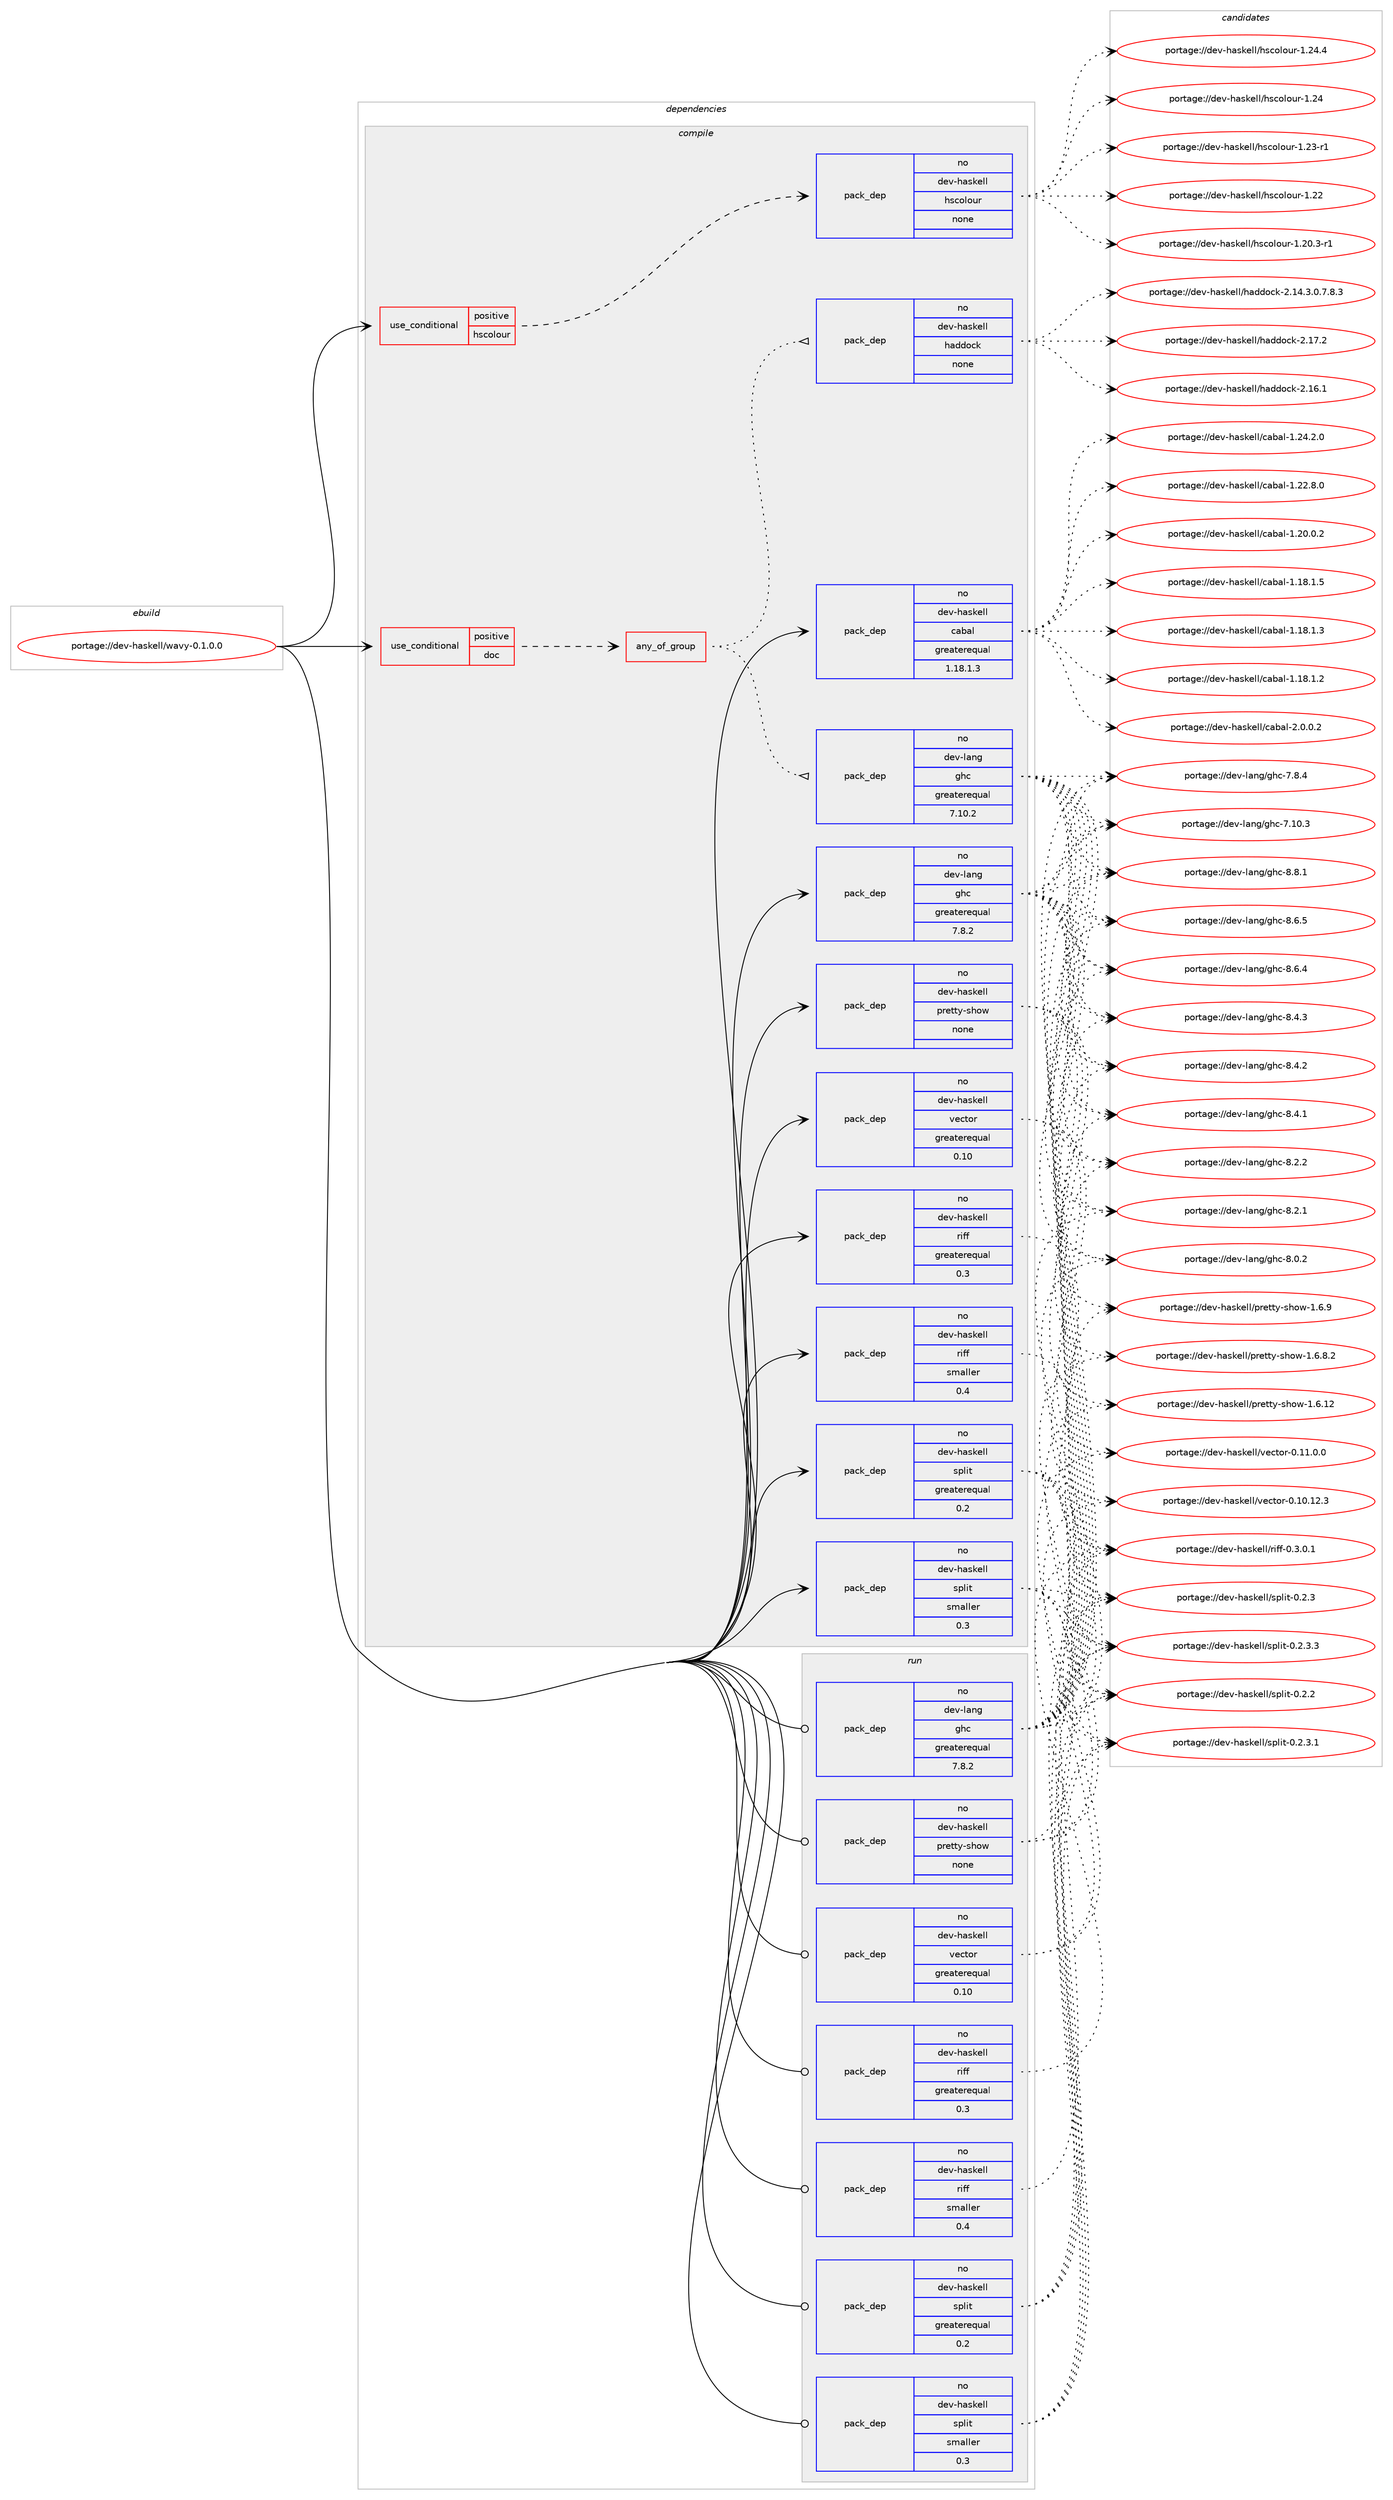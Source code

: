 digraph prolog {

# *************
# Graph options
# *************

newrank=true;
concentrate=true;
compound=true;
graph [rankdir=LR,fontname=Helvetica,fontsize=10,ranksep=1.5];#, ranksep=2.5, nodesep=0.2];
edge  [arrowhead=vee];
node  [fontname=Helvetica,fontsize=10];

# **********
# The ebuild
# **********

subgraph cluster_leftcol {
color=gray;
label=<<i>ebuild</i>>;
id [label="portage://dev-haskell/wavy-0.1.0.0", color=red, width=4, href="../dev-haskell/wavy-0.1.0.0.svg"];
}

# ****************
# The dependencies
# ****************

subgraph cluster_midcol {
color=gray;
label=<<i>dependencies</i>>;
subgraph cluster_compile {
fillcolor="#eeeeee";
style=filled;
label=<<i>compile</i>>;
subgraph cond131019 {
dependency538732 [label=<<TABLE BORDER="0" CELLBORDER="1" CELLSPACING="0" CELLPADDING="4"><TR><TD ROWSPAN="3" CELLPADDING="10">use_conditional</TD></TR><TR><TD>positive</TD></TR><TR><TD>doc</TD></TR></TABLE>>, shape=none, color=red];
subgraph any5486 {
dependency538733 [label=<<TABLE BORDER="0" CELLBORDER="1" CELLSPACING="0" CELLPADDING="4"><TR><TD CELLPADDING="10">any_of_group</TD></TR></TABLE>>, shape=none, color=red];subgraph pack401990 {
dependency538734 [label=<<TABLE BORDER="0" CELLBORDER="1" CELLSPACING="0" CELLPADDING="4" WIDTH="220"><TR><TD ROWSPAN="6" CELLPADDING="30">pack_dep</TD></TR><TR><TD WIDTH="110">no</TD></TR><TR><TD>dev-haskell</TD></TR><TR><TD>haddock</TD></TR><TR><TD>none</TD></TR><TR><TD></TD></TR></TABLE>>, shape=none, color=blue];
}
dependency538733:e -> dependency538734:w [weight=20,style="dotted",arrowhead="oinv"];
subgraph pack401991 {
dependency538735 [label=<<TABLE BORDER="0" CELLBORDER="1" CELLSPACING="0" CELLPADDING="4" WIDTH="220"><TR><TD ROWSPAN="6" CELLPADDING="30">pack_dep</TD></TR><TR><TD WIDTH="110">no</TD></TR><TR><TD>dev-lang</TD></TR><TR><TD>ghc</TD></TR><TR><TD>greaterequal</TD></TR><TR><TD>7.10.2</TD></TR></TABLE>>, shape=none, color=blue];
}
dependency538733:e -> dependency538735:w [weight=20,style="dotted",arrowhead="oinv"];
}
dependency538732:e -> dependency538733:w [weight=20,style="dashed",arrowhead="vee"];
}
id:e -> dependency538732:w [weight=20,style="solid",arrowhead="vee"];
subgraph cond131020 {
dependency538736 [label=<<TABLE BORDER="0" CELLBORDER="1" CELLSPACING="0" CELLPADDING="4"><TR><TD ROWSPAN="3" CELLPADDING="10">use_conditional</TD></TR><TR><TD>positive</TD></TR><TR><TD>hscolour</TD></TR></TABLE>>, shape=none, color=red];
subgraph pack401992 {
dependency538737 [label=<<TABLE BORDER="0" CELLBORDER="1" CELLSPACING="0" CELLPADDING="4" WIDTH="220"><TR><TD ROWSPAN="6" CELLPADDING="30">pack_dep</TD></TR><TR><TD WIDTH="110">no</TD></TR><TR><TD>dev-haskell</TD></TR><TR><TD>hscolour</TD></TR><TR><TD>none</TD></TR><TR><TD></TD></TR></TABLE>>, shape=none, color=blue];
}
dependency538736:e -> dependency538737:w [weight=20,style="dashed",arrowhead="vee"];
}
id:e -> dependency538736:w [weight=20,style="solid",arrowhead="vee"];
subgraph pack401993 {
dependency538738 [label=<<TABLE BORDER="0" CELLBORDER="1" CELLSPACING="0" CELLPADDING="4" WIDTH="220"><TR><TD ROWSPAN="6" CELLPADDING="30">pack_dep</TD></TR><TR><TD WIDTH="110">no</TD></TR><TR><TD>dev-haskell</TD></TR><TR><TD>cabal</TD></TR><TR><TD>greaterequal</TD></TR><TR><TD>1.18.1.3</TD></TR></TABLE>>, shape=none, color=blue];
}
id:e -> dependency538738:w [weight=20,style="solid",arrowhead="vee"];
subgraph pack401994 {
dependency538739 [label=<<TABLE BORDER="0" CELLBORDER="1" CELLSPACING="0" CELLPADDING="4" WIDTH="220"><TR><TD ROWSPAN="6" CELLPADDING="30">pack_dep</TD></TR><TR><TD WIDTH="110">no</TD></TR><TR><TD>dev-haskell</TD></TR><TR><TD>pretty-show</TD></TR><TR><TD>none</TD></TR><TR><TD></TD></TR></TABLE>>, shape=none, color=blue];
}
id:e -> dependency538739:w [weight=20,style="solid",arrowhead="vee"];
subgraph pack401995 {
dependency538740 [label=<<TABLE BORDER="0" CELLBORDER="1" CELLSPACING="0" CELLPADDING="4" WIDTH="220"><TR><TD ROWSPAN="6" CELLPADDING="30">pack_dep</TD></TR><TR><TD WIDTH="110">no</TD></TR><TR><TD>dev-haskell</TD></TR><TR><TD>riff</TD></TR><TR><TD>greaterequal</TD></TR><TR><TD>0.3</TD></TR></TABLE>>, shape=none, color=blue];
}
id:e -> dependency538740:w [weight=20,style="solid",arrowhead="vee"];
subgraph pack401996 {
dependency538741 [label=<<TABLE BORDER="0" CELLBORDER="1" CELLSPACING="0" CELLPADDING="4" WIDTH="220"><TR><TD ROWSPAN="6" CELLPADDING="30">pack_dep</TD></TR><TR><TD WIDTH="110">no</TD></TR><TR><TD>dev-haskell</TD></TR><TR><TD>riff</TD></TR><TR><TD>smaller</TD></TR><TR><TD>0.4</TD></TR></TABLE>>, shape=none, color=blue];
}
id:e -> dependency538741:w [weight=20,style="solid",arrowhead="vee"];
subgraph pack401997 {
dependency538742 [label=<<TABLE BORDER="0" CELLBORDER="1" CELLSPACING="0" CELLPADDING="4" WIDTH="220"><TR><TD ROWSPAN="6" CELLPADDING="30">pack_dep</TD></TR><TR><TD WIDTH="110">no</TD></TR><TR><TD>dev-haskell</TD></TR><TR><TD>split</TD></TR><TR><TD>greaterequal</TD></TR><TR><TD>0.2</TD></TR></TABLE>>, shape=none, color=blue];
}
id:e -> dependency538742:w [weight=20,style="solid",arrowhead="vee"];
subgraph pack401998 {
dependency538743 [label=<<TABLE BORDER="0" CELLBORDER="1" CELLSPACING="0" CELLPADDING="4" WIDTH="220"><TR><TD ROWSPAN="6" CELLPADDING="30">pack_dep</TD></TR><TR><TD WIDTH="110">no</TD></TR><TR><TD>dev-haskell</TD></TR><TR><TD>split</TD></TR><TR><TD>smaller</TD></TR><TR><TD>0.3</TD></TR></TABLE>>, shape=none, color=blue];
}
id:e -> dependency538743:w [weight=20,style="solid",arrowhead="vee"];
subgraph pack401999 {
dependency538744 [label=<<TABLE BORDER="0" CELLBORDER="1" CELLSPACING="0" CELLPADDING="4" WIDTH="220"><TR><TD ROWSPAN="6" CELLPADDING="30">pack_dep</TD></TR><TR><TD WIDTH="110">no</TD></TR><TR><TD>dev-haskell</TD></TR><TR><TD>vector</TD></TR><TR><TD>greaterequal</TD></TR><TR><TD>0.10</TD></TR></TABLE>>, shape=none, color=blue];
}
id:e -> dependency538744:w [weight=20,style="solid",arrowhead="vee"];
subgraph pack402000 {
dependency538745 [label=<<TABLE BORDER="0" CELLBORDER="1" CELLSPACING="0" CELLPADDING="4" WIDTH="220"><TR><TD ROWSPAN="6" CELLPADDING="30">pack_dep</TD></TR><TR><TD WIDTH="110">no</TD></TR><TR><TD>dev-lang</TD></TR><TR><TD>ghc</TD></TR><TR><TD>greaterequal</TD></TR><TR><TD>7.8.2</TD></TR></TABLE>>, shape=none, color=blue];
}
id:e -> dependency538745:w [weight=20,style="solid",arrowhead="vee"];
}
subgraph cluster_compileandrun {
fillcolor="#eeeeee";
style=filled;
label=<<i>compile and run</i>>;
}
subgraph cluster_run {
fillcolor="#eeeeee";
style=filled;
label=<<i>run</i>>;
subgraph pack402001 {
dependency538746 [label=<<TABLE BORDER="0" CELLBORDER="1" CELLSPACING="0" CELLPADDING="4" WIDTH="220"><TR><TD ROWSPAN="6" CELLPADDING="30">pack_dep</TD></TR><TR><TD WIDTH="110">no</TD></TR><TR><TD>dev-haskell</TD></TR><TR><TD>pretty-show</TD></TR><TR><TD>none</TD></TR><TR><TD></TD></TR></TABLE>>, shape=none, color=blue];
}
id:e -> dependency538746:w [weight=20,style="solid",arrowhead="odot"];
subgraph pack402002 {
dependency538747 [label=<<TABLE BORDER="0" CELLBORDER="1" CELLSPACING="0" CELLPADDING="4" WIDTH="220"><TR><TD ROWSPAN="6" CELLPADDING="30">pack_dep</TD></TR><TR><TD WIDTH="110">no</TD></TR><TR><TD>dev-haskell</TD></TR><TR><TD>riff</TD></TR><TR><TD>greaterequal</TD></TR><TR><TD>0.3</TD></TR></TABLE>>, shape=none, color=blue];
}
id:e -> dependency538747:w [weight=20,style="solid",arrowhead="odot"];
subgraph pack402003 {
dependency538748 [label=<<TABLE BORDER="0" CELLBORDER="1" CELLSPACING="0" CELLPADDING="4" WIDTH="220"><TR><TD ROWSPAN="6" CELLPADDING="30">pack_dep</TD></TR><TR><TD WIDTH="110">no</TD></TR><TR><TD>dev-haskell</TD></TR><TR><TD>riff</TD></TR><TR><TD>smaller</TD></TR><TR><TD>0.4</TD></TR></TABLE>>, shape=none, color=blue];
}
id:e -> dependency538748:w [weight=20,style="solid",arrowhead="odot"];
subgraph pack402004 {
dependency538749 [label=<<TABLE BORDER="0" CELLBORDER="1" CELLSPACING="0" CELLPADDING="4" WIDTH="220"><TR><TD ROWSPAN="6" CELLPADDING="30">pack_dep</TD></TR><TR><TD WIDTH="110">no</TD></TR><TR><TD>dev-haskell</TD></TR><TR><TD>split</TD></TR><TR><TD>greaterequal</TD></TR><TR><TD>0.2</TD></TR></TABLE>>, shape=none, color=blue];
}
id:e -> dependency538749:w [weight=20,style="solid",arrowhead="odot"];
subgraph pack402005 {
dependency538750 [label=<<TABLE BORDER="0" CELLBORDER="1" CELLSPACING="0" CELLPADDING="4" WIDTH="220"><TR><TD ROWSPAN="6" CELLPADDING="30">pack_dep</TD></TR><TR><TD WIDTH="110">no</TD></TR><TR><TD>dev-haskell</TD></TR><TR><TD>split</TD></TR><TR><TD>smaller</TD></TR><TR><TD>0.3</TD></TR></TABLE>>, shape=none, color=blue];
}
id:e -> dependency538750:w [weight=20,style="solid",arrowhead="odot"];
subgraph pack402006 {
dependency538751 [label=<<TABLE BORDER="0" CELLBORDER="1" CELLSPACING="0" CELLPADDING="4" WIDTH="220"><TR><TD ROWSPAN="6" CELLPADDING="30">pack_dep</TD></TR><TR><TD WIDTH="110">no</TD></TR><TR><TD>dev-haskell</TD></TR><TR><TD>vector</TD></TR><TR><TD>greaterequal</TD></TR><TR><TD>0.10</TD></TR></TABLE>>, shape=none, color=blue];
}
id:e -> dependency538751:w [weight=20,style="solid",arrowhead="odot"];
subgraph pack402007 {
dependency538752 [label=<<TABLE BORDER="0" CELLBORDER="1" CELLSPACING="0" CELLPADDING="4" WIDTH="220"><TR><TD ROWSPAN="6" CELLPADDING="30">pack_dep</TD></TR><TR><TD WIDTH="110">no</TD></TR><TR><TD>dev-lang</TD></TR><TR><TD>ghc</TD></TR><TR><TD>greaterequal</TD></TR><TR><TD>7.8.2</TD></TR></TABLE>>, shape=none, color=blue];
}
id:e -> dependency538752:w [weight=20,style="solid",arrowhead="odot"];
}
}

# **************
# The candidates
# **************

subgraph cluster_choices {
rank=same;
color=gray;
label=<<i>candidates</i>>;

subgraph choice401990 {
color=black;
nodesep=1;
choice100101118451049711510710110810847104971001001119910745504649554650 [label="portage://dev-haskell/haddock-2.17.2", color=red, width=4,href="../dev-haskell/haddock-2.17.2.svg"];
choice100101118451049711510710110810847104971001001119910745504649544649 [label="portage://dev-haskell/haddock-2.16.1", color=red, width=4,href="../dev-haskell/haddock-2.16.1.svg"];
choice1001011184510497115107101108108471049710010011199107455046495246514648465546564651 [label="portage://dev-haskell/haddock-2.14.3.0.7.8.3", color=red, width=4,href="../dev-haskell/haddock-2.14.3.0.7.8.3.svg"];
dependency538734:e -> choice100101118451049711510710110810847104971001001119910745504649554650:w [style=dotted,weight="100"];
dependency538734:e -> choice100101118451049711510710110810847104971001001119910745504649544649:w [style=dotted,weight="100"];
dependency538734:e -> choice1001011184510497115107101108108471049710010011199107455046495246514648465546564651:w [style=dotted,weight="100"];
}
subgraph choice401991 {
color=black;
nodesep=1;
choice10010111845108971101034710310499455646564649 [label="portage://dev-lang/ghc-8.8.1", color=red, width=4,href="../dev-lang/ghc-8.8.1.svg"];
choice10010111845108971101034710310499455646544653 [label="portage://dev-lang/ghc-8.6.5", color=red, width=4,href="../dev-lang/ghc-8.6.5.svg"];
choice10010111845108971101034710310499455646544652 [label="portage://dev-lang/ghc-8.6.4", color=red, width=4,href="../dev-lang/ghc-8.6.4.svg"];
choice10010111845108971101034710310499455646524651 [label="portage://dev-lang/ghc-8.4.3", color=red, width=4,href="../dev-lang/ghc-8.4.3.svg"];
choice10010111845108971101034710310499455646524650 [label="portage://dev-lang/ghc-8.4.2", color=red, width=4,href="../dev-lang/ghc-8.4.2.svg"];
choice10010111845108971101034710310499455646524649 [label="portage://dev-lang/ghc-8.4.1", color=red, width=4,href="../dev-lang/ghc-8.4.1.svg"];
choice10010111845108971101034710310499455646504650 [label="portage://dev-lang/ghc-8.2.2", color=red, width=4,href="../dev-lang/ghc-8.2.2.svg"];
choice10010111845108971101034710310499455646504649 [label="portage://dev-lang/ghc-8.2.1", color=red, width=4,href="../dev-lang/ghc-8.2.1.svg"];
choice10010111845108971101034710310499455646484650 [label="portage://dev-lang/ghc-8.0.2", color=red, width=4,href="../dev-lang/ghc-8.0.2.svg"];
choice10010111845108971101034710310499455546564652 [label="portage://dev-lang/ghc-7.8.4", color=red, width=4,href="../dev-lang/ghc-7.8.4.svg"];
choice1001011184510897110103471031049945554649484651 [label="portage://dev-lang/ghc-7.10.3", color=red, width=4,href="../dev-lang/ghc-7.10.3.svg"];
dependency538735:e -> choice10010111845108971101034710310499455646564649:w [style=dotted,weight="100"];
dependency538735:e -> choice10010111845108971101034710310499455646544653:w [style=dotted,weight="100"];
dependency538735:e -> choice10010111845108971101034710310499455646544652:w [style=dotted,weight="100"];
dependency538735:e -> choice10010111845108971101034710310499455646524651:w [style=dotted,weight="100"];
dependency538735:e -> choice10010111845108971101034710310499455646524650:w [style=dotted,weight="100"];
dependency538735:e -> choice10010111845108971101034710310499455646524649:w [style=dotted,weight="100"];
dependency538735:e -> choice10010111845108971101034710310499455646504650:w [style=dotted,weight="100"];
dependency538735:e -> choice10010111845108971101034710310499455646504649:w [style=dotted,weight="100"];
dependency538735:e -> choice10010111845108971101034710310499455646484650:w [style=dotted,weight="100"];
dependency538735:e -> choice10010111845108971101034710310499455546564652:w [style=dotted,weight="100"];
dependency538735:e -> choice1001011184510897110103471031049945554649484651:w [style=dotted,weight="100"];
}
subgraph choice401992 {
color=black;
nodesep=1;
choice1001011184510497115107101108108471041159911110811111711445494650524652 [label="portage://dev-haskell/hscolour-1.24.4", color=red, width=4,href="../dev-haskell/hscolour-1.24.4.svg"];
choice100101118451049711510710110810847104115991111081111171144549465052 [label="portage://dev-haskell/hscolour-1.24", color=red, width=4,href="../dev-haskell/hscolour-1.24.svg"];
choice1001011184510497115107101108108471041159911110811111711445494650514511449 [label="portage://dev-haskell/hscolour-1.23-r1", color=red, width=4,href="../dev-haskell/hscolour-1.23-r1.svg"];
choice100101118451049711510710110810847104115991111081111171144549465050 [label="portage://dev-haskell/hscolour-1.22", color=red, width=4,href="../dev-haskell/hscolour-1.22.svg"];
choice10010111845104971151071011081084710411599111108111117114454946504846514511449 [label="portage://dev-haskell/hscolour-1.20.3-r1", color=red, width=4,href="../dev-haskell/hscolour-1.20.3-r1.svg"];
dependency538737:e -> choice1001011184510497115107101108108471041159911110811111711445494650524652:w [style=dotted,weight="100"];
dependency538737:e -> choice100101118451049711510710110810847104115991111081111171144549465052:w [style=dotted,weight="100"];
dependency538737:e -> choice1001011184510497115107101108108471041159911110811111711445494650514511449:w [style=dotted,weight="100"];
dependency538737:e -> choice100101118451049711510710110810847104115991111081111171144549465050:w [style=dotted,weight="100"];
dependency538737:e -> choice10010111845104971151071011081084710411599111108111117114454946504846514511449:w [style=dotted,weight="100"];
}
subgraph choice401993 {
color=black;
nodesep=1;
choice100101118451049711510710110810847999798971084550464846484650 [label="portage://dev-haskell/cabal-2.0.0.2", color=red, width=4,href="../dev-haskell/cabal-2.0.0.2.svg"];
choice10010111845104971151071011081084799979897108454946505246504648 [label="portage://dev-haskell/cabal-1.24.2.0", color=red, width=4,href="../dev-haskell/cabal-1.24.2.0.svg"];
choice10010111845104971151071011081084799979897108454946505046564648 [label="portage://dev-haskell/cabal-1.22.8.0", color=red, width=4,href="../dev-haskell/cabal-1.22.8.0.svg"];
choice10010111845104971151071011081084799979897108454946504846484650 [label="portage://dev-haskell/cabal-1.20.0.2", color=red, width=4,href="../dev-haskell/cabal-1.20.0.2.svg"];
choice10010111845104971151071011081084799979897108454946495646494653 [label="portage://dev-haskell/cabal-1.18.1.5", color=red, width=4,href="../dev-haskell/cabal-1.18.1.5.svg"];
choice10010111845104971151071011081084799979897108454946495646494651 [label="portage://dev-haskell/cabal-1.18.1.3", color=red, width=4,href="../dev-haskell/cabal-1.18.1.3.svg"];
choice10010111845104971151071011081084799979897108454946495646494650 [label="portage://dev-haskell/cabal-1.18.1.2", color=red, width=4,href="../dev-haskell/cabal-1.18.1.2.svg"];
dependency538738:e -> choice100101118451049711510710110810847999798971084550464846484650:w [style=dotted,weight="100"];
dependency538738:e -> choice10010111845104971151071011081084799979897108454946505246504648:w [style=dotted,weight="100"];
dependency538738:e -> choice10010111845104971151071011081084799979897108454946505046564648:w [style=dotted,weight="100"];
dependency538738:e -> choice10010111845104971151071011081084799979897108454946504846484650:w [style=dotted,weight="100"];
dependency538738:e -> choice10010111845104971151071011081084799979897108454946495646494653:w [style=dotted,weight="100"];
dependency538738:e -> choice10010111845104971151071011081084799979897108454946495646494651:w [style=dotted,weight="100"];
dependency538738:e -> choice10010111845104971151071011081084799979897108454946495646494650:w [style=dotted,weight="100"];
}
subgraph choice401994 {
color=black;
nodesep=1;
choice10010111845104971151071011081084711211410111611612145115104111119454946544657 [label="portage://dev-haskell/pretty-show-1.6.9", color=red, width=4,href="../dev-haskell/pretty-show-1.6.9.svg"];
choice100101118451049711510710110810847112114101116116121451151041111194549465446564650 [label="portage://dev-haskell/pretty-show-1.6.8.2", color=red, width=4,href="../dev-haskell/pretty-show-1.6.8.2.svg"];
choice1001011184510497115107101108108471121141011161161214511510411111945494654464950 [label="portage://dev-haskell/pretty-show-1.6.12", color=red, width=4,href="../dev-haskell/pretty-show-1.6.12.svg"];
dependency538739:e -> choice10010111845104971151071011081084711211410111611612145115104111119454946544657:w [style=dotted,weight="100"];
dependency538739:e -> choice100101118451049711510710110810847112114101116116121451151041111194549465446564650:w [style=dotted,weight="100"];
dependency538739:e -> choice1001011184510497115107101108108471121141011161161214511510411111945494654464950:w [style=dotted,weight="100"];
}
subgraph choice401995 {
color=black;
nodesep=1;
choice1001011184510497115107101108108471141051021024548465146484649 [label="portage://dev-haskell/riff-0.3.0.1", color=red, width=4,href="../dev-haskell/riff-0.3.0.1.svg"];
dependency538740:e -> choice1001011184510497115107101108108471141051021024548465146484649:w [style=dotted,weight="100"];
}
subgraph choice401996 {
color=black;
nodesep=1;
choice1001011184510497115107101108108471141051021024548465146484649 [label="portage://dev-haskell/riff-0.3.0.1", color=red, width=4,href="../dev-haskell/riff-0.3.0.1.svg"];
dependency538741:e -> choice1001011184510497115107101108108471141051021024548465146484649:w [style=dotted,weight="100"];
}
subgraph choice401997 {
color=black;
nodesep=1;
choice1001011184510497115107101108108471151121081051164548465046514651 [label="portage://dev-haskell/split-0.2.3.3", color=red, width=4,href="../dev-haskell/split-0.2.3.3.svg"];
choice1001011184510497115107101108108471151121081051164548465046514649 [label="portage://dev-haskell/split-0.2.3.1", color=red, width=4,href="../dev-haskell/split-0.2.3.1.svg"];
choice100101118451049711510710110810847115112108105116454846504651 [label="portage://dev-haskell/split-0.2.3", color=red, width=4,href="../dev-haskell/split-0.2.3.svg"];
choice100101118451049711510710110810847115112108105116454846504650 [label="portage://dev-haskell/split-0.2.2", color=red, width=4,href="../dev-haskell/split-0.2.2.svg"];
dependency538742:e -> choice1001011184510497115107101108108471151121081051164548465046514651:w [style=dotted,weight="100"];
dependency538742:e -> choice1001011184510497115107101108108471151121081051164548465046514649:w [style=dotted,weight="100"];
dependency538742:e -> choice100101118451049711510710110810847115112108105116454846504651:w [style=dotted,weight="100"];
dependency538742:e -> choice100101118451049711510710110810847115112108105116454846504650:w [style=dotted,weight="100"];
}
subgraph choice401998 {
color=black;
nodesep=1;
choice1001011184510497115107101108108471151121081051164548465046514651 [label="portage://dev-haskell/split-0.2.3.3", color=red, width=4,href="../dev-haskell/split-0.2.3.3.svg"];
choice1001011184510497115107101108108471151121081051164548465046514649 [label="portage://dev-haskell/split-0.2.3.1", color=red, width=4,href="../dev-haskell/split-0.2.3.1.svg"];
choice100101118451049711510710110810847115112108105116454846504651 [label="portage://dev-haskell/split-0.2.3", color=red, width=4,href="../dev-haskell/split-0.2.3.svg"];
choice100101118451049711510710110810847115112108105116454846504650 [label="portage://dev-haskell/split-0.2.2", color=red, width=4,href="../dev-haskell/split-0.2.2.svg"];
dependency538743:e -> choice1001011184510497115107101108108471151121081051164548465046514651:w [style=dotted,weight="100"];
dependency538743:e -> choice1001011184510497115107101108108471151121081051164548465046514649:w [style=dotted,weight="100"];
dependency538743:e -> choice100101118451049711510710110810847115112108105116454846504651:w [style=dotted,weight="100"];
dependency538743:e -> choice100101118451049711510710110810847115112108105116454846504650:w [style=dotted,weight="100"];
}
subgraph choice401999 {
color=black;
nodesep=1;
choice10010111845104971151071011081084711810199116111114454846494946484648 [label="portage://dev-haskell/vector-0.11.0.0", color=red, width=4,href="../dev-haskell/vector-0.11.0.0.svg"];
choice1001011184510497115107101108108471181019911611111445484649484649504651 [label="portage://dev-haskell/vector-0.10.12.3", color=red, width=4,href="../dev-haskell/vector-0.10.12.3.svg"];
dependency538744:e -> choice10010111845104971151071011081084711810199116111114454846494946484648:w [style=dotted,weight="100"];
dependency538744:e -> choice1001011184510497115107101108108471181019911611111445484649484649504651:w [style=dotted,weight="100"];
}
subgraph choice402000 {
color=black;
nodesep=1;
choice10010111845108971101034710310499455646564649 [label="portage://dev-lang/ghc-8.8.1", color=red, width=4,href="../dev-lang/ghc-8.8.1.svg"];
choice10010111845108971101034710310499455646544653 [label="portage://dev-lang/ghc-8.6.5", color=red, width=4,href="../dev-lang/ghc-8.6.5.svg"];
choice10010111845108971101034710310499455646544652 [label="portage://dev-lang/ghc-8.6.4", color=red, width=4,href="../dev-lang/ghc-8.6.4.svg"];
choice10010111845108971101034710310499455646524651 [label="portage://dev-lang/ghc-8.4.3", color=red, width=4,href="../dev-lang/ghc-8.4.3.svg"];
choice10010111845108971101034710310499455646524650 [label="portage://dev-lang/ghc-8.4.2", color=red, width=4,href="../dev-lang/ghc-8.4.2.svg"];
choice10010111845108971101034710310499455646524649 [label="portage://dev-lang/ghc-8.4.1", color=red, width=4,href="../dev-lang/ghc-8.4.1.svg"];
choice10010111845108971101034710310499455646504650 [label="portage://dev-lang/ghc-8.2.2", color=red, width=4,href="../dev-lang/ghc-8.2.2.svg"];
choice10010111845108971101034710310499455646504649 [label="portage://dev-lang/ghc-8.2.1", color=red, width=4,href="../dev-lang/ghc-8.2.1.svg"];
choice10010111845108971101034710310499455646484650 [label="portage://dev-lang/ghc-8.0.2", color=red, width=4,href="../dev-lang/ghc-8.0.2.svg"];
choice10010111845108971101034710310499455546564652 [label="portage://dev-lang/ghc-7.8.4", color=red, width=4,href="../dev-lang/ghc-7.8.4.svg"];
choice1001011184510897110103471031049945554649484651 [label="portage://dev-lang/ghc-7.10.3", color=red, width=4,href="../dev-lang/ghc-7.10.3.svg"];
dependency538745:e -> choice10010111845108971101034710310499455646564649:w [style=dotted,weight="100"];
dependency538745:e -> choice10010111845108971101034710310499455646544653:w [style=dotted,weight="100"];
dependency538745:e -> choice10010111845108971101034710310499455646544652:w [style=dotted,weight="100"];
dependency538745:e -> choice10010111845108971101034710310499455646524651:w [style=dotted,weight="100"];
dependency538745:e -> choice10010111845108971101034710310499455646524650:w [style=dotted,weight="100"];
dependency538745:e -> choice10010111845108971101034710310499455646524649:w [style=dotted,weight="100"];
dependency538745:e -> choice10010111845108971101034710310499455646504650:w [style=dotted,weight="100"];
dependency538745:e -> choice10010111845108971101034710310499455646504649:w [style=dotted,weight="100"];
dependency538745:e -> choice10010111845108971101034710310499455646484650:w [style=dotted,weight="100"];
dependency538745:e -> choice10010111845108971101034710310499455546564652:w [style=dotted,weight="100"];
dependency538745:e -> choice1001011184510897110103471031049945554649484651:w [style=dotted,weight="100"];
}
subgraph choice402001 {
color=black;
nodesep=1;
choice10010111845104971151071011081084711211410111611612145115104111119454946544657 [label="portage://dev-haskell/pretty-show-1.6.9", color=red, width=4,href="../dev-haskell/pretty-show-1.6.9.svg"];
choice100101118451049711510710110810847112114101116116121451151041111194549465446564650 [label="portage://dev-haskell/pretty-show-1.6.8.2", color=red, width=4,href="../dev-haskell/pretty-show-1.6.8.2.svg"];
choice1001011184510497115107101108108471121141011161161214511510411111945494654464950 [label="portage://dev-haskell/pretty-show-1.6.12", color=red, width=4,href="../dev-haskell/pretty-show-1.6.12.svg"];
dependency538746:e -> choice10010111845104971151071011081084711211410111611612145115104111119454946544657:w [style=dotted,weight="100"];
dependency538746:e -> choice100101118451049711510710110810847112114101116116121451151041111194549465446564650:w [style=dotted,weight="100"];
dependency538746:e -> choice1001011184510497115107101108108471121141011161161214511510411111945494654464950:w [style=dotted,weight="100"];
}
subgraph choice402002 {
color=black;
nodesep=1;
choice1001011184510497115107101108108471141051021024548465146484649 [label="portage://dev-haskell/riff-0.3.0.1", color=red, width=4,href="../dev-haskell/riff-0.3.0.1.svg"];
dependency538747:e -> choice1001011184510497115107101108108471141051021024548465146484649:w [style=dotted,weight="100"];
}
subgraph choice402003 {
color=black;
nodesep=1;
choice1001011184510497115107101108108471141051021024548465146484649 [label="portage://dev-haskell/riff-0.3.0.1", color=red, width=4,href="../dev-haskell/riff-0.3.0.1.svg"];
dependency538748:e -> choice1001011184510497115107101108108471141051021024548465146484649:w [style=dotted,weight="100"];
}
subgraph choice402004 {
color=black;
nodesep=1;
choice1001011184510497115107101108108471151121081051164548465046514651 [label="portage://dev-haskell/split-0.2.3.3", color=red, width=4,href="../dev-haskell/split-0.2.3.3.svg"];
choice1001011184510497115107101108108471151121081051164548465046514649 [label="portage://dev-haskell/split-0.2.3.1", color=red, width=4,href="../dev-haskell/split-0.2.3.1.svg"];
choice100101118451049711510710110810847115112108105116454846504651 [label="portage://dev-haskell/split-0.2.3", color=red, width=4,href="../dev-haskell/split-0.2.3.svg"];
choice100101118451049711510710110810847115112108105116454846504650 [label="portage://dev-haskell/split-0.2.2", color=red, width=4,href="../dev-haskell/split-0.2.2.svg"];
dependency538749:e -> choice1001011184510497115107101108108471151121081051164548465046514651:w [style=dotted,weight="100"];
dependency538749:e -> choice1001011184510497115107101108108471151121081051164548465046514649:w [style=dotted,weight="100"];
dependency538749:e -> choice100101118451049711510710110810847115112108105116454846504651:w [style=dotted,weight="100"];
dependency538749:e -> choice100101118451049711510710110810847115112108105116454846504650:w [style=dotted,weight="100"];
}
subgraph choice402005 {
color=black;
nodesep=1;
choice1001011184510497115107101108108471151121081051164548465046514651 [label="portage://dev-haskell/split-0.2.3.3", color=red, width=4,href="../dev-haskell/split-0.2.3.3.svg"];
choice1001011184510497115107101108108471151121081051164548465046514649 [label="portage://dev-haskell/split-0.2.3.1", color=red, width=4,href="../dev-haskell/split-0.2.3.1.svg"];
choice100101118451049711510710110810847115112108105116454846504651 [label="portage://dev-haskell/split-0.2.3", color=red, width=4,href="../dev-haskell/split-0.2.3.svg"];
choice100101118451049711510710110810847115112108105116454846504650 [label="portage://dev-haskell/split-0.2.2", color=red, width=4,href="../dev-haskell/split-0.2.2.svg"];
dependency538750:e -> choice1001011184510497115107101108108471151121081051164548465046514651:w [style=dotted,weight="100"];
dependency538750:e -> choice1001011184510497115107101108108471151121081051164548465046514649:w [style=dotted,weight="100"];
dependency538750:e -> choice100101118451049711510710110810847115112108105116454846504651:w [style=dotted,weight="100"];
dependency538750:e -> choice100101118451049711510710110810847115112108105116454846504650:w [style=dotted,weight="100"];
}
subgraph choice402006 {
color=black;
nodesep=1;
choice10010111845104971151071011081084711810199116111114454846494946484648 [label="portage://dev-haskell/vector-0.11.0.0", color=red, width=4,href="../dev-haskell/vector-0.11.0.0.svg"];
choice1001011184510497115107101108108471181019911611111445484649484649504651 [label="portage://dev-haskell/vector-0.10.12.3", color=red, width=4,href="../dev-haskell/vector-0.10.12.3.svg"];
dependency538751:e -> choice10010111845104971151071011081084711810199116111114454846494946484648:w [style=dotted,weight="100"];
dependency538751:e -> choice1001011184510497115107101108108471181019911611111445484649484649504651:w [style=dotted,weight="100"];
}
subgraph choice402007 {
color=black;
nodesep=1;
choice10010111845108971101034710310499455646564649 [label="portage://dev-lang/ghc-8.8.1", color=red, width=4,href="../dev-lang/ghc-8.8.1.svg"];
choice10010111845108971101034710310499455646544653 [label="portage://dev-lang/ghc-8.6.5", color=red, width=4,href="../dev-lang/ghc-8.6.5.svg"];
choice10010111845108971101034710310499455646544652 [label="portage://dev-lang/ghc-8.6.4", color=red, width=4,href="../dev-lang/ghc-8.6.4.svg"];
choice10010111845108971101034710310499455646524651 [label="portage://dev-lang/ghc-8.4.3", color=red, width=4,href="../dev-lang/ghc-8.4.3.svg"];
choice10010111845108971101034710310499455646524650 [label="portage://dev-lang/ghc-8.4.2", color=red, width=4,href="../dev-lang/ghc-8.4.2.svg"];
choice10010111845108971101034710310499455646524649 [label="portage://dev-lang/ghc-8.4.1", color=red, width=4,href="../dev-lang/ghc-8.4.1.svg"];
choice10010111845108971101034710310499455646504650 [label="portage://dev-lang/ghc-8.2.2", color=red, width=4,href="../dev-lang/ghc-8.2.2.svg"];
choice10010111845108971101034710310499455646504649 [label="portage://dev-lang/ghc-8.2.1", color=red, width=4,href="../dev-lang/ghc-8.2.1.svg"];
choice10010111845108971101034710310499455646484650 [label="portage://dev-lang/ghc-8.0.2", color=red, width=4,href="../dev-lang/ghc-8.0.2.svg"];
choice10010111845108971101034710310499455546564652 [label="portage://dev-lang/ghc-7.8.4", color=red, width=4,href="../dev-lang/ghc-7.8.4.svg"];
choice1001011184510897110103471031049945554649484651 [label="portage://dev-lang/ghc-7.10.3", color=red, width=4,href="../dev-lang/ghc-7.10.3.svg"];
dependency538752:e -> choice10010111845108971101034710310499455646564649:w [style=dotted,weight="100"];
dependency538752:e -> choice10010111845108971101034710310499455646544653:w [style=dotted,weight="100"];
dependency538752:e -> choice10010111845108971101034710310499455646544652:w [style=dotted,weight="100"];
dependency538752:e -> choice10010111845108971101034710310499455646524651:w [style=dotted,weight="100"];
dependency538752:e -> choice10010111845108971101034710310499455646524650:w [style=dotted,weight="100"];
dependency538752:e -> choice10010111845108971101034710310499455646524649:w [style=dotted,weight="100"];
dependency538752:e -> choice10010111845108971101034710310499455646504650:w [style=dotted,weight="100"];
dependency538752:e -> choice10010111845108971101034710310499455646504649:w [style=dotted,weight="100"];
dependency538752:e -> choice10010111845108971101034710310499455646484650:w [style=dotted,weight="100"];
dependency538752:e -> choice10010111845108971101034710310499455546564652:w [style=dotted,weight="100"];
dependency538752:e -> choice1001011184510897110103471031049945554649484651:w [style=dotted,weight="100"];
}
}

}
